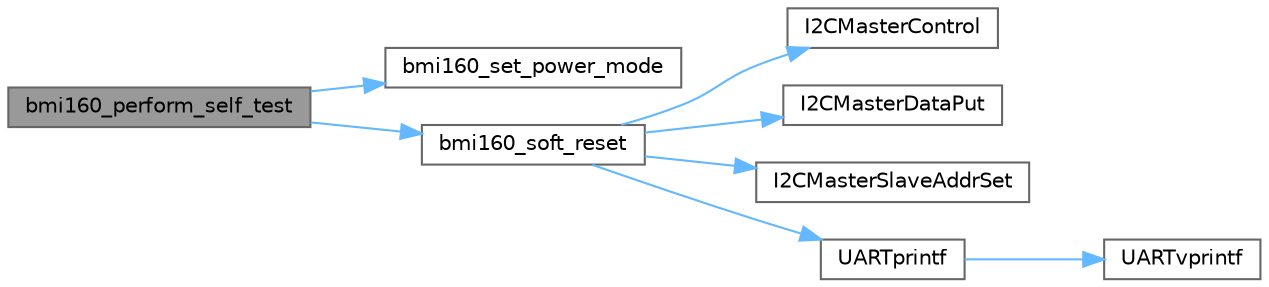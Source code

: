 digraph "bmi160_perform_self_test"
{
 // LATEX_PDF_SIZE
  bgcolor="transparent";
  edge [fontname=Helvetica,fontsize=10,labelfontname=Helvetica,labelfontsize=10];
  node [fontname=Helvetica,fontsize=10,shape=box,height=0.2,width=0.4];
  rankdir="LR";
  Node1 [id="Node000001",label="bmi160_perform_self_test",height=0.2,width=0.4,color="gray40", fillcolor="grey60", style="filled", fontcolor="black",tooltip="This is used to perform self test of accel/gyro of the BMI160 sensor."];
  Node1 -> Node2 [id="edge1_Node000001_Node000002",color="steelblue1",style="solid",tooltip=" "];
  Node2 [id="Node000002",label="bmi160_set_power_mode",height=0.2,width=0.4,color="grey40", fillcolor="white", style="filled",URL="$bmi160_8c.html#a897ca5f1bfbcd1385ace2c05f9f4aef6",tooltip="This API sets the power mode of the sensor."];
  Node1 -> Node3 [id="edge2_Node000001_Node000003",color="steelblue1",style="solid",tooltip=" "];
  Node3 [id="Node000003",label="bmi160_soft_reset",height=0.2,width=0.4,color="grey40", fillcolor="white", style="filled",URL="$bmi160_8c.html#aa047f8bacbc2a9c14ff70841304c04d0",tooltip="This API resets and restarts the device. All register values are overwritten with default parameters."];
  Node3 -> Node4 [id="edge3_Node000003_Node000004",color="steelblue1",style="solid",tooltip=" "];
  Node4 [id="Node000004",label="I2CMasterControl",height=0.2,width=0.4,color="grey40", fillcolor="white", style="filled",URL="$group__i2c__api.html#ga2ec6254eefae0f4776eba37ce365a7a7",tooltip=" "];
  Node3 -> Node5 [id="edge4_Node000003_Node000005",color="steelblue1",style="solid",tooltip=" "];
  Node5 [id="Node000005",label="I2CMasterDataPut",height=0.2,width=0.4,color="grey40", fillcolor="white", style="filled",URL="$group__i2c__api.html#ga2b04622258dd620d1ee96a5a03eec3c3",tooltip=" "];
  Node3 -> Node6 [id="edge5_Node000003_Node000006",color="steelblue1",style="solid",tooltip=" "];
  Node6 [id="Node000006",label="I2CMasterSlaveAddrSet",height=0.2,width=0.4,color="grey40", fillcolor="white", style="filled",URL="$group__i2c__api.html#ga71c9585a226d1ab8e7fe77728b0a9ca9",tooltip=" "];
  Node3 -> Node7 [id="edge6_Node000003_Node000007",color="steelblue1",style="solid",tooltip=" "];
  Node7 [id="Node000007",label="UARTprintf",height=0.2,width=0.4,color="grey40", fillcolor="white", style="filled",URL="$group__uartstdio__api.html#ga9df4748a317174f7cf3c20ffc072abb0",tooltip=" "];
  Node7 -> Node8 [id="edge7_Node000007_Node000008",color="steelblue1",style="solid",tooltip=" "];
  Node8 [id="Node000008",label="UARTvprintf",height=0.2,width=0.4,color="grey40", fillcolor="white", style="filled",URL="$uartstdio_8h.html#ac24c8a911d71d799981ea44353f472de",tooltip=" "];
}
